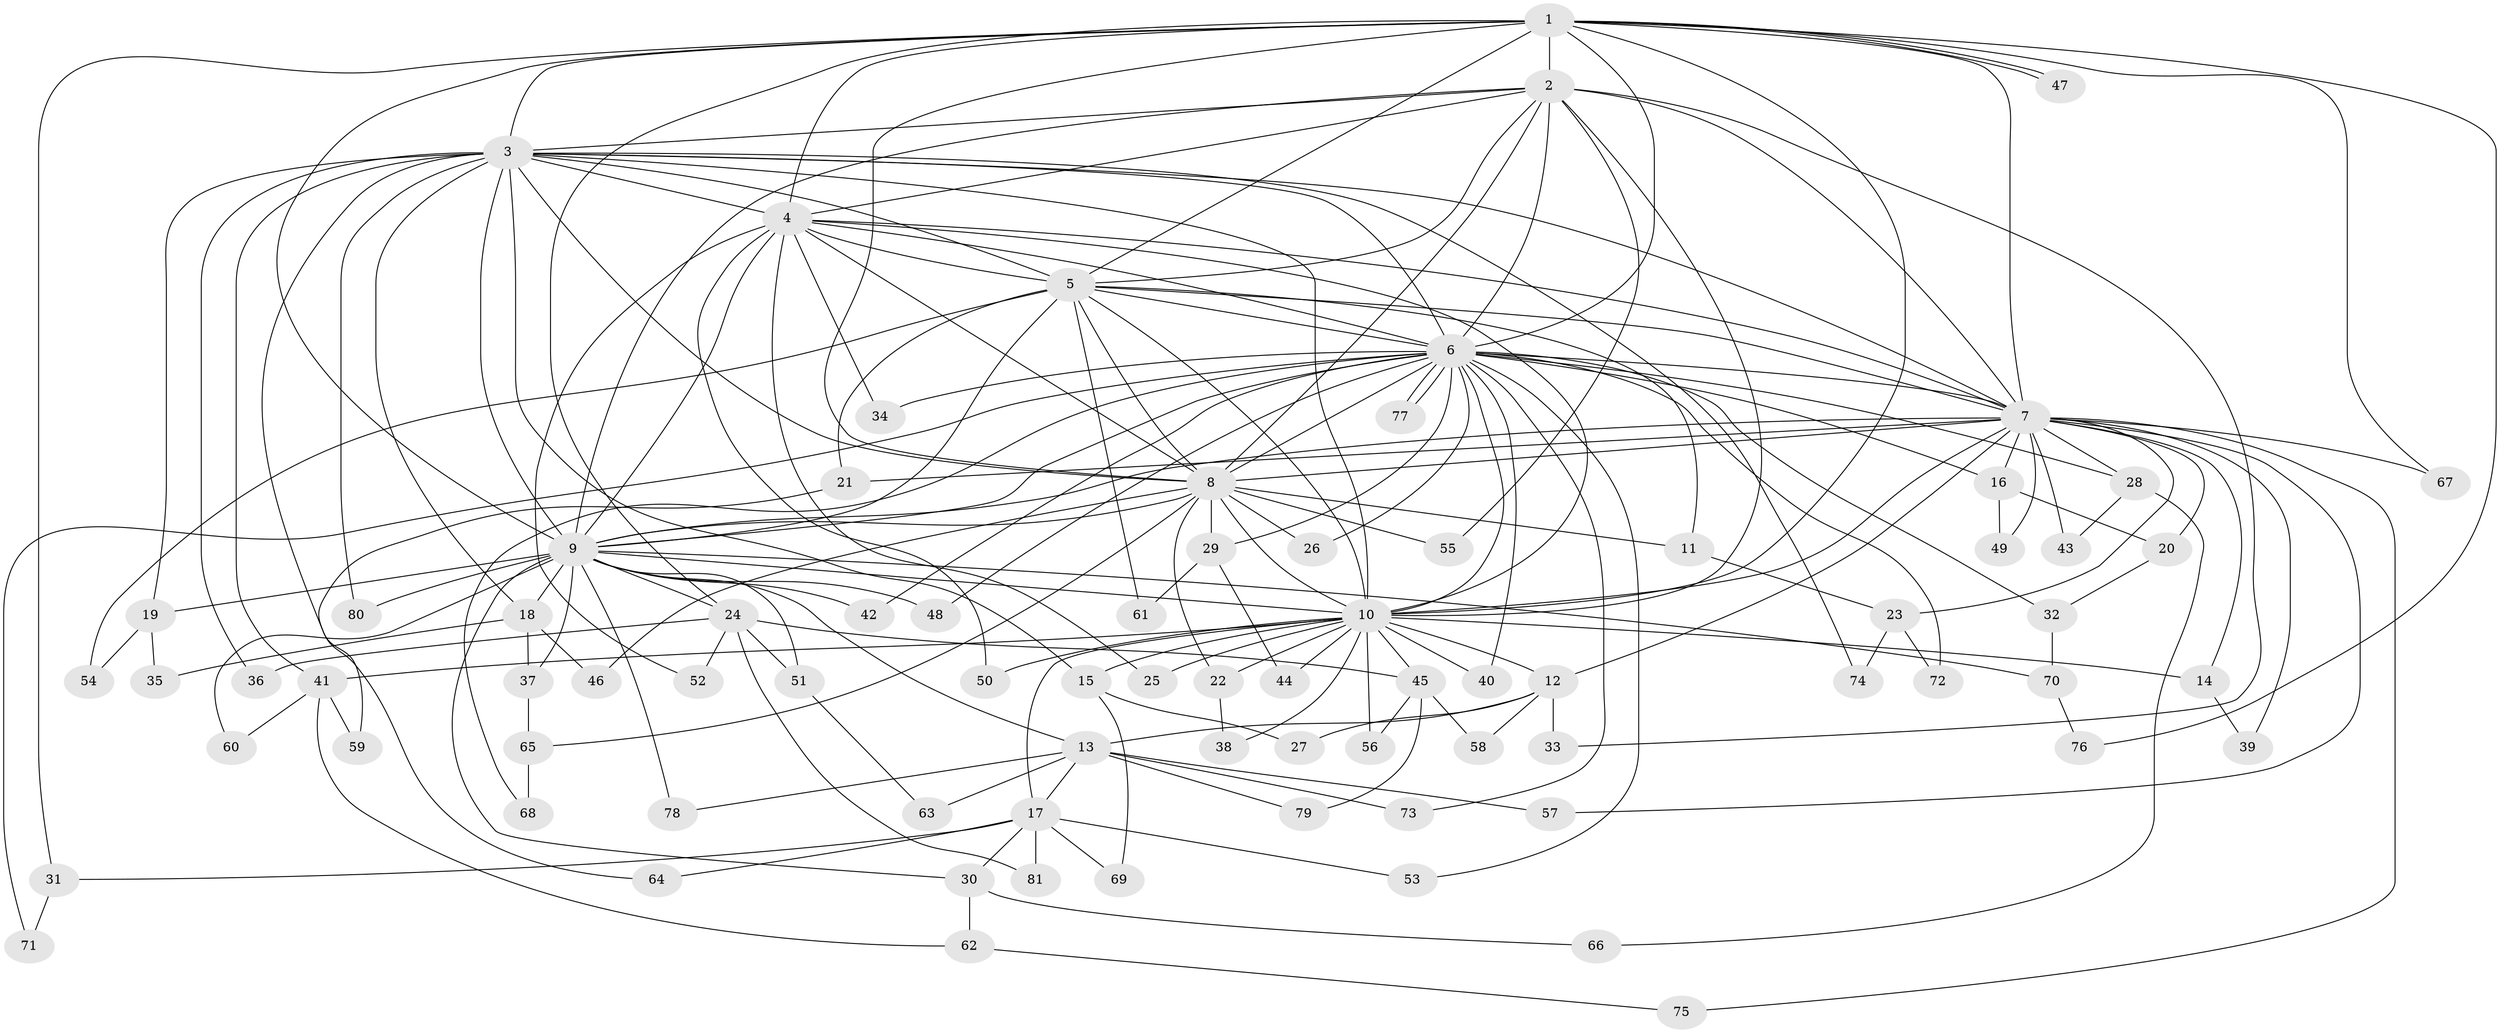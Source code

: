 // Generated by graph-tools (version 1.1) at 2025/35/03/09/25 02:35:03]
// undirected, 81 vertices, 187 edges
graph export_dot {
graph [start="1"]
  node [color=gray90,style=filled];
  1;
  2;
  3;
  4;
  5;
  6;
  7;
  8;
  9;
  10;
  11;
  12;
  13;
  14;
  15;
  16;
  17;
  18;
  19;
  20;
  21;
  22;
  23;
  24;
  25;
  26;
  27;
  28;
  29;
  30;
  31;
  32;
  33;
  34;
  35;
  36;
  37;
  38;
  39;
  40;
  41;
  42;
  43;
  44;
  45;
  46;
  47;
  48;
  49;
  50;
  51;
  52;
  53;
  54;
  55;
  56;
  57;
  58;
  59;
  60;
  61;
  62;
  63;
  64;
  65;
  66;
  67;
  68;
  69;
  70;
  71;
  72;
  73;
  74;
  75;
  76;
  77;
  78;
  79;
  80;
  81;
  1 -- 2;
  1 -- 3;
  1 -- 4;
  1 -- 5;
  1 -- 6;
  1 -- 7;
  1 -- 8;
  1 -- 9;
  1 -- 10;
  1 -- 24;
  1 -- 31;
  1 -- 47;
  1 -- 47;
  1 -- 67;
  1 -- 76;
  2 -- 3;
  2 -- 4;
  2 -- 5;
  2 -- 6;
  2 -- 7;
  2 -- 8;
  2 -- 9;
  2 -- 10;
  2 -- 33;
  2 -- 55;
  3 -- 4;
  3 -- 5;
  3 -- 6;
  3 -- 7;
  3 -- 8;
  3 -- 9;
  3 -- 10;
  3 -- 15;
  3 -- 18;
  3 -- 19;
  3 -- 36;
  3 -- 41;
  3 -- 64;
  3 -- 74;
  3 -- 80;
  4 -- 5;
  4 -- 6;
  4 -- 7;
  4 -- 8;
  4 -- 9;
  4 -- 10;
  4 -- 25;
  4 -- 34;
  4 -- 50;
  4 -- 52;
  5 -- 6;
  5 -- 7;
  5 -- 8;
  5 -- 9;
  5 -- 10;
  5 -- 11;
  5 -- 21;
  5 -- 54;
  5 -- 61;
  6 -- 7;
  6 -- 8;
  6 -- 9;
  6 -- 10;
  6 -- 16;
  6 -- 26;
  6 -- 28;
  6 -- 29;
  6 -- 32;
  6 -- 34;
  6 -- 40;
  6 -- 42;
  6 -- 48;
  6 -- 53;
  6 -- 68;
  6 -- 71;
  6 -- 72;
  6 -- 73;
  6 -- 77;
  6 -- 77;
  7 -- 8;
  7 -- 9;
  7 -- 10;
  7 -- 12;
  7 -- 14;
  7 -- 16;
  7 -- 20;
  7 -- 21;
  7 -- 23;
  7 -- 28;
  7 -- 39;
  7 -- 43;
  7 -- 49;
  7 -- 57;
  7 -- 67;
  7 -- 75;
  8 -- 9;
  8 -- 10;
  8 -- 11;
  8 -- 22;
  8 -- 26;
  8 -- 29;
  8 -- 46;
  8 -- 55;
  8 -- 65;
  9 -- 10;
  9 -- 13;
  9 -- 18;
  9 -- 19;
  9 -- 24;
  9 -- 30;
  9 -- 37;
  9 -- 42;
  9 -- 48;
  9 -- 51;
  9 -- 60;
  9 -- 70;
  9 -- 78;
  9 -- 80;
  10 -- 12;
  10 -- 14;
  10 -- 15;
  10 -- 17;
  10 -- 22;
  10 -- 25;
  10 -- 38;
  10 -- 40;
  10 -- 41;
  10 -- 44;
  10 -- 45;
  10 -- 50;
  10 -- 56;
  11 -- 23;
  12 -- 13;
  12 -- 27;
  12 -- 33;
  12 -- 58;
  13 -- 17;
  13 -- 57;
  13 -- 63;
  13 -- 73;
  13 -- 78;
  13 -- 79;
  14 -- 39;
  15 -- 27;
  15 -- 69;
  16 -- 20;
  16 -- 49;
  17 -- 30;
  17 -- 31;
  17 -- 53;
  17 -- 64;
  17 -- 69;
  17 -- 81;
  18 -- 35;
  18 -- 37;
  18 -- 46;
  19 -- 35;
  19 -- 54;
  20 -- 32;
  21 -- 59;
  22 -- 38;
  23 -- 72;
  23 -- 74;
  24 -- 36;
  24 -- 45;
  24 -- 51;
  24 -- 52;
  24 -- 81;
  28 -- 43;
  28 -- 66;
  29 -- 44;
  29 -- 61;
  30 -- 62;
  30 -- 66;
  31 -- 71;
  32 -- 70;
  37 -- 65;
  41 -- 59;
  41 -- 60;
  41 -- 62;
  45 -- 56;
  45 -- 58;
  45 -- 79;
  51 -- 63;
  62 -- 75;
  65 -- 68;
  70 -- 76;
}
